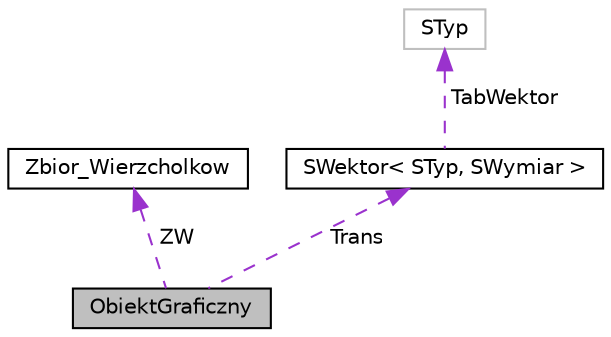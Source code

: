 digraph "ObiektGraficzny"
{
  edge [fontname="Helvetica",fontsize="10",labelfontname="Helvetica",labelfontsize="10"];
  node [fontname="Helvetica",fontsize="10",shape=record];
  Node1 [label="ObiektGraficzny",height=0.2,width=0.4,color="black", fillcolor="grey75", style="filled", fontcolor="black"];
  Node2 -> Node1 [dir="back",color="darkorchid3",fontsize="10",style="dashed",label=" ZW" ,fontname="Helvetica"];
  Node2 [label="Zbior_Wierzcholkow",height=0.2,width=0.4,color="black", fillcolor="white", style="filled",URL="$class_zbior___wierzcholkow.html"];
  Node3 -> Node1 [dir="back",color="darkorchid3",fontsize="10",style="dashed",label=" Trans" ,fontname="Helvetica"];
  Node3 [label="SWektor\< STyp, SWymiar \>",height=0.2,width=0.4,color="black", fillcolor="white", style="filled",URL="$class_s_wektor.html",tooltip="Szablon klasy wektor parametryzowanej wymiarem i typem współrzędnych. "];
  Node4 -> Node3 [dir="back",color="darkorchid3",fontsize="10",style="dashed",label=" TabWektor" ,fontname="Helvetica"];
  Node4 [label="STyp",height=0.2,width=0.4,color="grey75", fillcolor="white", style="filled"];
}
